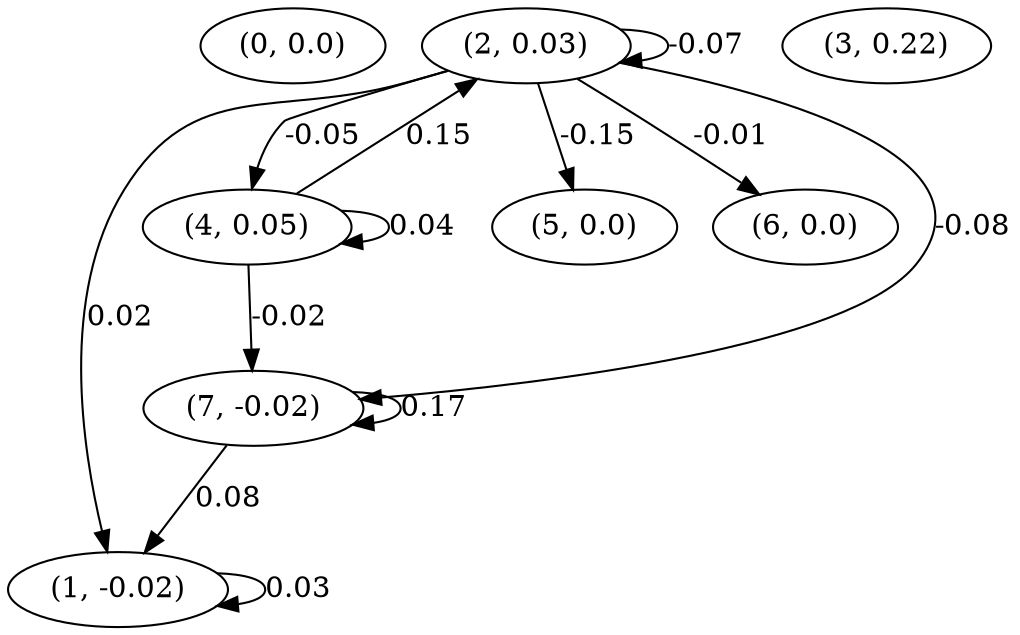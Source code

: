digraph {
    0 [ label = "(0, 0.0)" ]
    1 [ label = "(1, -0.02)" ]
    2 [ label = "(2, 0.03)" ]
    3 [ label = "(3, 0.22)" ]
    4 [ label = "(4, 0.05)" ]
    5 [ label = "(5, 0.0)" ]
    6 [ label = "(6, 0.0)" ]
    7 [ label = "(7, -0.02)" ]
    1 -> 1 [ label = "0.03" ]
    2 -> 2 [ label = "-0.07" ]
    4 -> 4 [ label = "0.04" ]
    7 -> 7 [ label = "0.17" ]
    2 -> 1 [ label = "0.02" ]
    7 -> 1 [ label = "0.08" ]
    4 -> 2 [ label = "0.15" ]
    2 -> 4 [ label = "-0.05" ]
    2 -> 5 [ label = "-0.15" ]
    2 -> 6 [ label = "-0.01" ]
    2 -> 7 [ label = "-0.08" ]
    4 -> 7 [ label = "-0.02" ]
}

